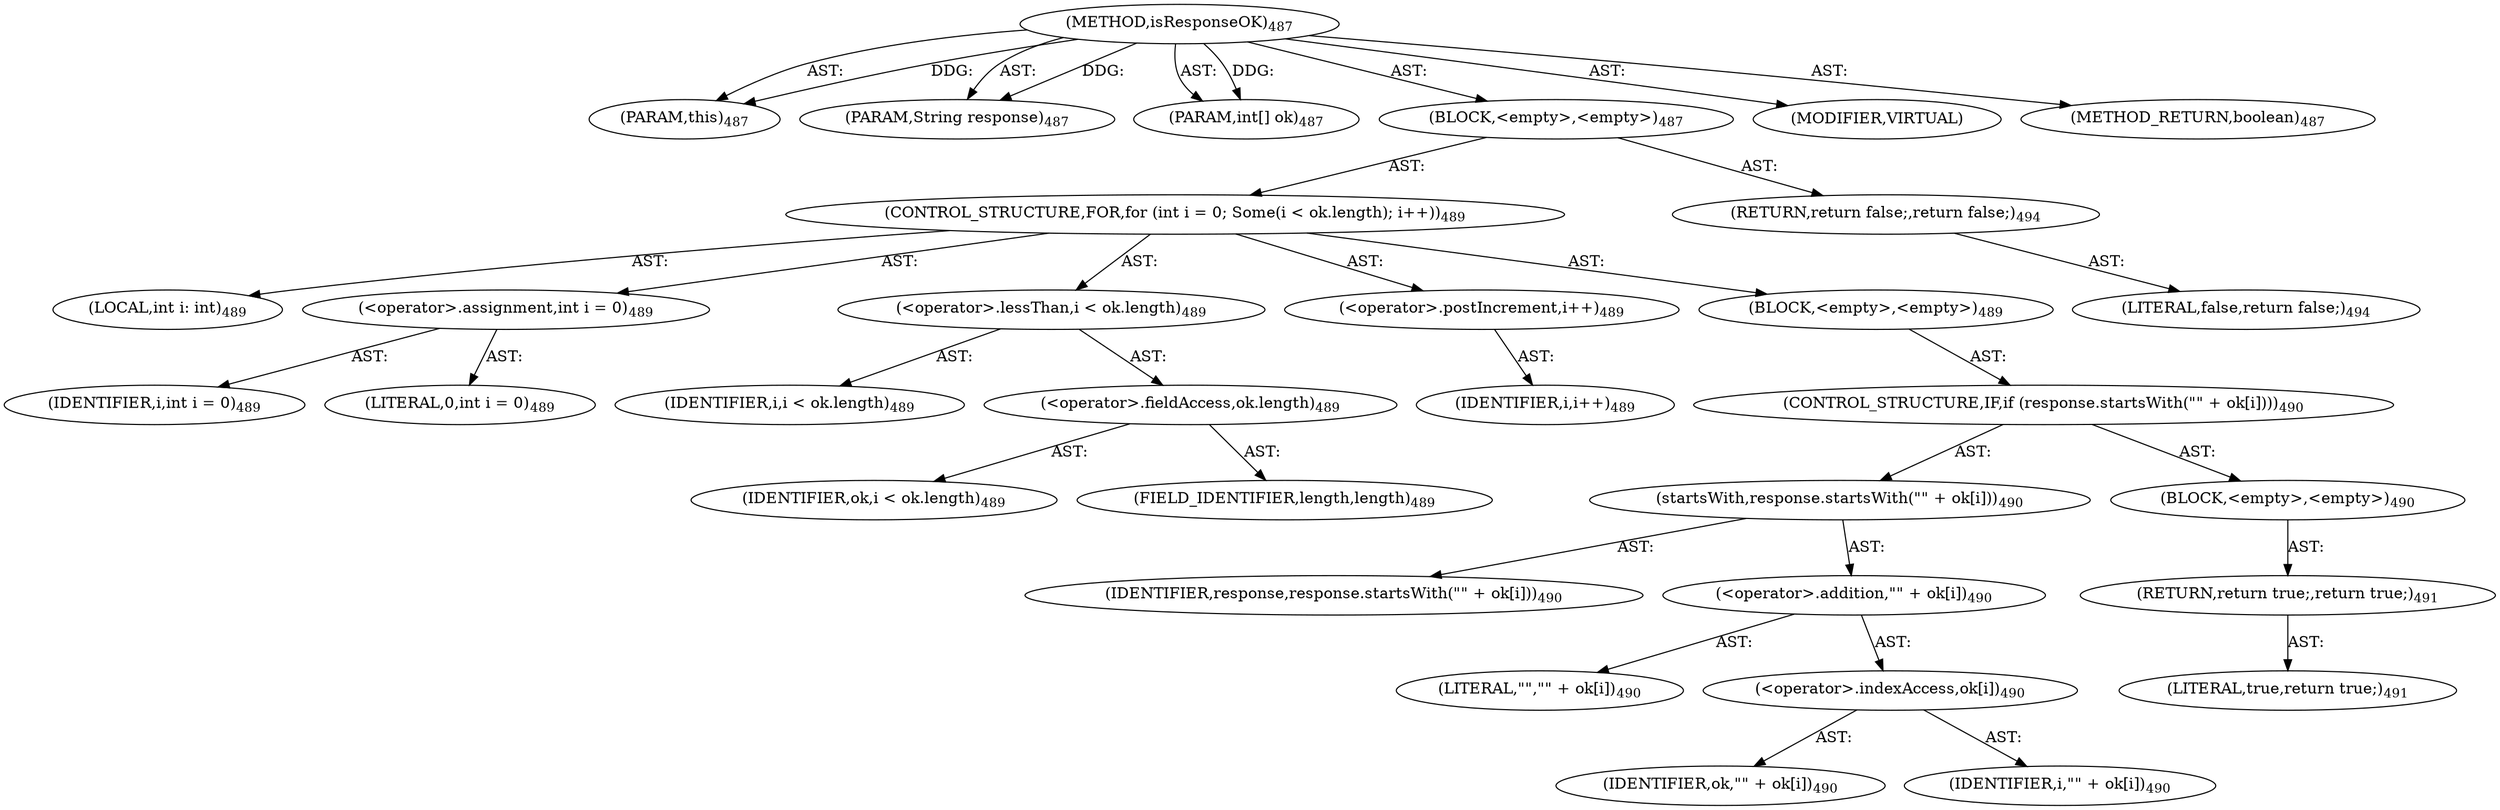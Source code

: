 digraph "isResponseOK" {  
"111669149725" [label = <(METHOD,isResponseOK)<SUB>487</SUB>> ]
"115964117043" [label = <(PARAM,this)<SUB>487</SUB>> ]
"115964117044" [label = <(PARAM,String response)<SUB>487</SUB>> ]
"115964117045" [label = <(PARAM,int[] ok)<SUB>487</SUB>> ]
"25769803832" [label = <(BLOCK,&lt;empty&gt;,&lt;empty&gt;)<SUB>487</SUB>> ]
"47244640279" [label = <(CONTROL_STRUCTURE,FOR,for (int i = 0; Some(i &lt; ok.length); i++))<SUB>489</SUB>> ]
"94489280537" [label = <(LOCAL,int i: int)<SUB>489</SUB>> ]
"30064771318" [label = <(&lt;operator&gt;.assignment,int i = 0)<SUB>489</SUB>> ]
"68719476938" [label = <(IDENTIFIER,i,int i = 0)<SUB>489</SUB>> ]
"90194313256" [label = <(LITERAL,0,int i = 0)<SUB>489</SUB>> ]
"30064771319" [label = <(&lt;operator&gt;.lessThan,i &lt; ok.length)<SUB>489</SUB>> ]
"68719476939" [label = <(IDENTIFIER,i,i &lt; ok.length)<SUB>489</SUB>> ]
"30064771320" [label = <(&lt;operator&gt;.fieldAccess,ok.length)<SUB>489</SUB>> ]
"68719476940" [label = <(IDENTIFIER,ok,i &lt; ok.length)<SUB>489</SUB>> ]
"55834574906" [label = <(FIELD_IDENTIFIER,length,length)<SUB>489</SUB>> ]
"30064771321" [label = <(&lt;operator&gt;.postIncrement,i++)<SUB>489</SUB>> ]
"68719476941" [label = <(IDENTIFIER,i,i++)<SUB>489</SUB>> ]
"25769803833" [label = <(BLOCK,&lt;empty&gt;,&lt;empty&gt;)<SUB>489</SUB>> ]
"47244640280" [label = <(CONTROL_STRUCTURE,IF,if (response.startsWith(&quot;&quot; + ok[i])))<SUB>490</SUB>> ]
"30064771322" [label = <(startsWith,response.startsWith(&quot;&quot; + ok[i]))<SUB>490</SUB>> ]
"68719476942" [label = <(IDENTIFIER,response,response.startsWith(&quot;&quot; + ok[i]))<SUB>490</SUB>> ]
"30064771323" [label = <(&lt;operator&gt;.addition,&quot;&quot; + ok[i])<SUB>490</SUB>> ]
"90194313257" [label = <(LITERAL,&quot;&quot;,&quot;&quot; + ok[i])<SUB>490</SUB>> ]
"30064771324" [label = <(&lt;operator&gt;.indexAccess,ok[i])<SUB>490</SUB>> ]
"68719476943" [label = <(IDENTIFIER,ok,&quot;&quot; + ok[i])<SUB>490</SUB>> ]
"68719476944" [label = <(IDENTIFIER,i,&quot;&quot; + ok[i])<SUB>490</SUB>> ]
"25769803834" [label = <(BLOCK,&lt;empty&gt;,&lt;empty&gt;)<SUB>490</SUB>> ]
"146028888067" [label = <(RETURN,return true;,return true;)<SUB>491</SUB>> ]
"90194313258" [label = <(LITERAL,true,return true;)<SUB>491</SUB>> ]
"146028888068" [label = <(RETURN,return false;,return false;)<SUB>494</SUB>> ]
"90194313259" [label = <(LITERAL,false,return false;)<SUB>494</SUB>> ]
"133143986249" [label = <(MODIFIER,VIRTUAL)> ]
"128849018909" [label = <(METHOD_RETURN,boolean)<SUB>487</SUB>> ]
  "111669149725" -> "115964117043"  [ label = "AST: "] 
  "111669149725" -> "115964117044"  [ label = "AST: "] 
  "111669149725" -> "115964117045"  [ label = "AST: "] 
  "111669149725" -> "25769803832"  [ label = "AST: "] 
  "111669149725" -> "133143986249"  [ label = "AST: "] 
  "111669149725" -> "128849018909"  [ label = "AST: "] 
  "25769803832" -> "47244640279"  [ label = "AST: "] 
  "25769803832" -> "146028888068"  [ label = "AST: "] 
  "47244640279" -> "94489280537"  [ label = "AST: "] 
  "47244640279" -> "30064771318"  [ label = "AST: "] 
  "47244640279" -> "30064771319"  [ label = "AST: "] 
  "47244640279" -> "30064771321"  [ label = "AST: "] 
  "47244640279" -> "25769803833"  [ label = "AST: "] 
  "30064771318" -> "68719476938"  [ label = "AST: "] 
  "30064771318" -> "90194313256"  [ label = "AST: "] 
  "30064771319" -> "68719476939"  [ label = "AST: "] 
  "30064771319" -> "30064771320"  [ label = "AST: "] 
  "30064771320" -> "68719476940"  [ label = "AST: "] 
  "30064771320" -> "55834574906"  [ label = "AST: "] 
  "30064771321" -> "68719476941"  [ label = "AST: "] 
  "25769803833" -> "47244640280"  [ label = "AST: "] 
  "47244640280" -> "30064771322"  [ label = "AST: "] 
  "47244640280" -> "25769803834"  [ label = "AST: "] 
  "30064771322" -> "68719476942"  [ label = "AST: "] 
  "30064771322" -> "30064771323"  [ label = "AST: "] 
  "30064771323" -> "90194313257"  [ label = "AST: "] 
  "30064771323" -> "30064771324"  [ label = "AST: "] 
  "30064771324" -> "68719476943"  [ label = "AST: "] 
  "30064771324" -> "68719476944"  [ label = "AST: "] 
  "25769803834" -> "146028888067"  [ label = "AST: "] 
  "146028888067" -> "90194313258"  [ label = "AST: "] 
  "146028888068" -> "90194313259"  [ label = "AST: "] 
  "111669149725" -> "115964117043"  [ label = "DDG: "] 
  "111669149725" -> "115964117044"  [ label = "DDG: "] 
  "111669149725" -> "115964117045"  [ label = "DDG: "] 
}
